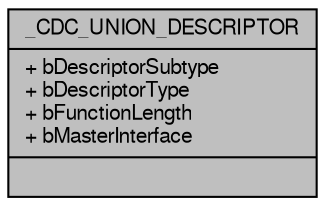 digraph "_CDC_UNION_DESCRIPTOR"
{
  edge [fontname="FreeSans",fontsize="10",labelfontname="FreeSans",labelfontsize="10"];
  node [fontname="FreeSans",fontsize="10",shape=record];
  Node1 [label="{_CDC_UNION_DESCRIPTOR\n|+ bDescriptorSubtype\l+ bDescriptorType\l+ bFunctionLength\l+ bMasterInterface\l|}",height=0.2,width=0.4,color="black", fillcolor="grey75", style="filled", fontcolor="black"];
}
